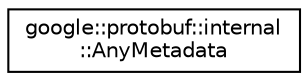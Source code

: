 digraph "类继承关系图"
{
 // LATEX_PDF_SIZE
  edge [fontname="Helvetica",fontsize="10",labelfontname="Helvetica",labelfontsize="10"];
  node [fontname="Helvetica",fontsize="10",shape=record];
  rankdir="LR";
  Node0 [label="google::protobuf::internal\l::AnyMetadata",height=0.2,width=0.4,color="black", fillcolor="white", style="filled",URL="$classgoogle_1_1protobuf_1_1internal_1_1AnyMetadata.html",tooltip=" "];
}
